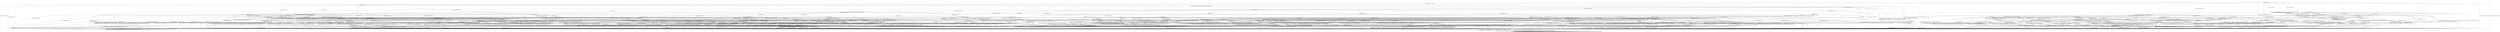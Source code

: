 digraph h16 {
s0 [label="s0"];
s1 [label="s1"];
s2 [label="s2"];
s6 [label="s6"];
s8 [label="s8"];
s17 [label="s17"];
s19 [label="s19"];
s94 [label="s94"];
s3 [label="s3"];
s4 [label="s4"];
s7 [label="s7"];
s9 [label="s9"];
s18 [label="s18"];
s20 [label="s20"];
s33 [label="s33"];
s42 [label="s42"];
s85 [label="s85"];
s86 [label="s86"];
s88 [label="s88"];
s89 [label="s89"];
s95 [label="s95"];
s96 [label="s96"];
s5 [label="s5"];
s10 [label="s10"];
s11 [label="s11"];
s24 [label="s24"];
s26 [label="s26"];
s35 [label="s35"];
s43 [label="s43"];
s45 [label="s45"];
s51 [label="s51"];
s53 [label="s53"];
s74 [label="s74"];
s87 [label="s87"];
s90 [label="s90"];
s91 [label="s91"];
s92 [label="s92"];
s97 [label="s97"];
s98 [label="s98"];
s99 [label="s99"];
s101 [label="s101"];
s102 [label="s102"];
s12 [label="s12"];
s13 [label="s13"];
s14 [label="s14"];
s21 [label="s21"];
s25 [label="s25"];
s27 [label="s27"];
s44 [label="s44"];
s47 [label="s47"];
s52 [label="s52"];
s56 [label="s56"];
s61 [label="s61"];
s63 [label="s63"];
s65 [label="s65"];
s68 [label="s68"];
s71 [label="s71"];
s93 [label="s93"];
s100 [label="s100"];
s103 [label="s103"];
s104 [label="s104"];
s15 [label="s15"];
s16 [label="s16"];
s22 [label="s22"];
s23 [label="s23"];
s28 [label="s28"];
s29 [label="s29"];
s34 [label="s34"];
s36 [label="s36"];
s37 [label="s37"];
s38 [label="s38"];
s39 [label="s39"];
s46 [label="s46"];
s48 [label="s48"];
s54 [label="s54"];
s55 [label="s55"];
s57 [label="s57"];
s64 [label="s64"];
s69 [label="s69"];
s76 [label="s76"];
s78 [label="s78"];
s105 [label="s105"];
s30 [label="s30"];
s31 [label="s31"];
s40 [label="s40"];
s41 [label="s41"];
s49 [label="s49"];
s58 [label="s58"];
s60 [label="s60"];
s62 [label="s62"];
s66 [label="s66"];
s67 [label="s67"];
s72 [label="s72"];
s73 [label="s73"];
s77 [label="s77"];
s80 [label="s80"];
s81 [label="s81"];
s82 [label="s82"];
s84 [label="s84"];
s32 [label="s32"];
s50 [label="s50"];
s59 [label="s59"];
s70 [label="s70"];
s79 [label="s79"];
s75 [label="s75"];
s83 [label="s83"];
s0 -> s1 [label="RSA_CLIENT_HELLO / HELLO_VERIFY_REQUEST"];
s0 -> s2 [label="RSA_CLIENT_KEY_EXCHANGE / TIMEOUT"];
s0 -> s8 [label="CHANGE_CIPHER_SPEC / TIMEOUT"];
s0 -> s17 [label="FINISHED / TIMEOUT"];
s0 -> s0 [label="APPLICATION / TIMEOUT"];
s0 -> s94 [label="CERTIFICATE / TIMEOUT"];
s0 -> s19 [label="EMPTY_CERTIFICATE / TIMEOUT"];
s0 -> s17 [label="CERTIFICATE_VERIFY / TIMEOUT"];
s0 -> s6 [label="Alert(WARNING,CLOSE_NOTIFY) / TIMEOUT"];
s0 -> s6 [label="Alert(FATAL,UNEXPECTED_MESSAGE) / TIMEOUT"];
s1 -> s3 [label="RSA_CLIENT_HELLO / SERVER_HELLO,CERTIFICATE,CERTIFICATE_REQUEST,SERVER_HELLO_DONE"];
s1 -> s4 [label="RSA_CLIENT_KEY_EXCHANGE / TIMEOUT"];
s1 -> s8 [label="CHANGE_CIPHER_SPEC / TIMEOUT"];
s1 -> s9 [label="FINISHED / TIMEOUT"];
s1 -> s1 [label="APPLICATION / TIMEOUT"];
s1 -> s42 [label="CERTIFICATE / TIMEOUT"];
s1 -> s20 [label="EMPTY_CERTIFICATE / TIMEOUT"];
s1 -> s9 [label="CERTIFICATE_VERIFY / TIMEOUT"];
s1 -> s6 [label="Alert(WARNING,CLOSE_NOTIFY) / Alert(WARNING,CLOSE_NOTIFY)"];
s1 -> s6 [label="Alert(FATAL,UNEXPECTED_MESSAGE) / TIMEOUT"];
s2 -> s85 [label="RSA_CLIENT_HELLO / TIMEOUT"];
s2 -> s17 [label="RSA_CLIENT_KEY_EXCHANGE / TIMEOUT"];
s2 -> s18 [label="CHANGE_CIPHER_SPEC / TIMEOUT"];
s2 -> s88 [label="FINISHED / TIMEOUT"];
s2 -> s2 [label="APPLICATION / TIMEOUT"];
s2 -> s33 [label="CERTIFICATE / TIMEOUT"];
s2 -> s33 [label="EMPTY_CERTIFICATE / TIMEOUT"];
s2 -> s95 [label="CERTIFICATE_VERIFY / TIMEOUT"];
s2 -> s6 [label="Alert(WARNING,CLOSE_NOTIFY) / TIMEOUT"];
s2 -> s6 [label="Alert(FATAL,UNEXPECTED_MESSAGE) / TIMEOUT"];
s6 -> s7 [label="RSA_CLIENT_HELLO / TIMEOUT"];
s6 -> s7 [label="RSA_CLIENT_KEY_EXCHANGE / TIMEOUT"];
s6 -> s7 [label="CHANGE_CIPHER_SPEC / TIMEOUT"];
s6 -> s7 [label="FINISHED / TIMEOUT"];
s6 -> s7 [label="APPLICATION / TIMEOUT"];
s6 -> s7 [label="CERTIFICATE / TIMEOUT"];
s6 -> s7 [label="EMPTY_CERTIFICATE / TIMEOUT"];
s6 -> s7 [label="CERTIFICATE_VERIFY / TIMEOUT"];
s6 -> s7 [label="Alert(WARNING,CLOSE_NOTIFY) / TIMEOUT"];
s6 -> s7 [label="Alert(FATAL,UNEXPECTED_MESSAGE) / TIMEOUT"];
s8 -> s8 [label="RSA_CLIENT_HELLO / TIMEOUT"];
s8 -> s8 [label="RSA_CLIENT_KEY_EXCHANGE / TIMEOUT"];
s8 -> s8 [label="CHANGE_CIPHER_SPEC / TIMEOUT"];
s8 -> s8 [label="FINISHED / TIMEOUT"];
s8 -> s8 [label="APPLICATION / TIMEOUT"];
s8 -> s8 [label="CERTIFICATE / TIMEOUT"];
s8 -> s8 [label="EMPTY_CERTIFICATE / TIMEOUT"];
s8 -> s8 [label="CERTIFICATE_VERIFY / TIMEOUT"];
s8 -> s8 [label="Alert(WARNING,CLOSE_NOTIFY) / TIMEOUT"];
s8 -> s8 [label="Alert(FATAL,UNEXPECTED_MESSAGE) / TIMEOUT"];
s17 -> s17 [label="RSA_CLIENT_HELLO / TIMEOUT"];
s17 -> s17 [label="RSA_CLIENT_KEY_EXCHANGE / TIMEOUT"];
s17 -> s8 [label="CHANGE_CIPHER_SPEC / TIMEOUT"];
s17 -> s17 [label="FINISHED / TIMEOUT"];
s17 -> s17 [label="APPLICATION / TIMEOUT"];
s17 -> s17 [label="CERTIFICATE / TIMEOUT"];
s17 -> s17 [label="EMPTY_CERTIFICATE / TIMEOUT"];
s17 -> s17 [label="CERTIFICATE_VERIFY / TIMEOUT"];
s17 -> s6 [label="Alert(WARNING,CLOSE_NOTIFY) / TIMEOUT"];
s17 -> s6 [label="Alert(FATAL,UNEXPECTED_MESSAGE) / TIMEOUT"];
s19 -> s86 [label="RSA_CLIENT_HELLO / TIMEOUT"];
s19 -> s33 [label="RSA_CLIENT_KEY_EXCHANGE / TIMEOUT"];
s19 -> s18 [label="CHANGE_CIPHER_SPEC / TIMEOUT"];
s19 -> s89 [label="FINISHED / TIMEOUT"];
s19 -> s19 [label="APPLICATION / TIMEOUT"];
s19 -> s17 [label="CERTIFICATE / TIMEOUT"];
s19 -> s17 [label="EMPTY_CERTIFICATE / TIMEOUT"];
s19 -> s96 [label="CERTIFICATE_VERIFY / TIMEOUT"];
s19 -> s6 [label="Alert(WARNING,CLOSE_NOTIFY) / TIMEOUT"];
s19 -> s6 [label="Alert(FATAL,UNEXPECTED_MESSAGE) / TIMEOUT"];
s94 -> s94 [label="RSA_CLIENT_HELLO / TIMEOUT"];
s94 -> s94 [label="RSA_CLIENT_KEY_EXCHANGE / TIMEOUT"];
s94 -> s8 [label="CHANGE_CIPHER_SPEC / TIMEOUT"];
s94 -> s94 [label="FINISHED / TIMEOUT"];
s94 -> s94 [label="APPLICATION / TIMEOUT"];
s94 -> s17 [label="CERTIFICATE / TIMEOUT"];
s94 -> s17 [label="EMPTY_CERTIFICATE / TIMEOUT"];
s94 -> s96 [label="CERTIFICATE_VERIFY / TIMEOUT"];
s94 -> s6 [label="Alert(WARNING,CLOSE_NOTIFY) / TIMEOUT"];
s94 -> s6 [label="Alert(FATAL,UNEXPECTED_MESSAGE) / TIMEOUT"];
s3 -> s6 [label="RSA_CLIENT_HELLO / Alert(FATAL,UNEXPECTED_MESSAGE)"];
s3 -> s10 [label="RSA_CLIENT_KEY_EXCHANGE / TIMEOUT"];
s3 -> s8 [label="CHANGE_CIPHER_SPEC / TIMEOUT"];
s3 -> s9 [label="FINISHED / TIMEOUT"];
s3 -> s3 [label="APPLICATION / TIMEOUT"];
s3 -> s42 [label="CERTIFICATE / TIMEOUT"];
s3 -> s11 [label="EMPTY_CERTIFICATE / TIMEOUT"];
s3 -> s9 [label="CERTIFICATE_VERIFY / TIMEOUT"];
s3 -> s6 [label="Alert(WARNING,CLOSE_NOTIFY) / Alert(WARNING,CLOSE_NOTIFY)"];
s3 -> s6 [label="Alert(FATAL,UNEXPECTED_MESSAGE) / TIMEOUT"];
s4 -> s51 [label="RSA_CLIENT_HELLO / TIMEOUT"];
s4 -> s9 [label="RSA_CLIENT_KEY_EXCHANGE / TIMEOUT"];
s4 -> s5 [label="CHANGE_CIPHER_SPEC / TIMEOUT"];
s4 -> s26 [label="FINISHED / TIMEOUT"];
s4 -> s4 [label="APPLICATION / TIMEOUT"];
s4 -> s24 [label="CERTIFICATE / TIMEOUT"];
s4 -> s24 [label="EMPTY_CERTIFICATE / TIMEOUT"];
s4 -> s43 [label="CERTIFICATE_VERIFY / TIMEOUT"];
s4 -> s6 [label="Alert(WARNING,CLOSE_NOTIFY) / Alert(WARNING,CLOSE_NOTIFY)"];
s4 -> s6 [label="Alert(FATAL,UNEXPECTED_MESSAGE) / TIMEOUT"];
s7 -> s7 [label="RSA_CLIENT_HELLO / SOCKET_CLOSED"];
s7 -> s7 [label="RSA_CLIENT_KEY_EXCHANGE / SOCKET_CLOSED"];
s7 -> s7 [label="CHANGE_CIPHER_SPEC / SOCKET_CLOSED"];
s7 -> s7 [label="FINISHED / SOCKET_CLOSED"];
s7 -> s7 [label="APPLICATION / SOCKET_CLOSED"];
s7 -> s7 [label="CERTIFICATE / SOCKET_CLOSED"];
s7 -> s7 [label="EMPTY_CERTIFICATE / SOCKET_CLOSED"];
s7 -> s7 [label="CERTIFICATE_VERIFY / SOCKET_CLOSED"];
s7 -> s7 [label="Alert(WARNING,CLOSE_NOTIFY) / SOCKET_CLOSED"];
s7 -> s7 [label="Alert(FATAL,UNEXPECTED_MESSAGE) / SOCKET_CLOSED"];
s9 -> s9 [label="RSA_CLIENT_HELLO / TIMEOUT"];
s9 -> s9 [label="RSA_CLIENT_KEY_EXCHANGE / TIMEOUT"];
s9 -> s8 [label="CHANGE_CIPHER_SPEC / TIMEOUT"];
s9 -> s9 [label="FINISHED / TIMEOUT"];
s9 -> s9 [label="APPLICATION / TIMEOUT"];
s9 -> s9 [label="CERTIFICATE / TIMEOUT"];
s9 -> s9 [label="EMPTY_CERTIFICATE / TIMEOUT"];
s9 -> s9 [label="CERTIFICATE_VERIFY / TIMEOUT"];
s9 -> s6 [label="Alert(WARNING,CLOSE_NOTIFY) / Alert(WARNING,CLOSE_NOTIFY)"];
s9 -> s6 [label="Alert(FATAL,UNEXPECTED_MESSAGE) / TIMEOUT"];
s18 -> s6 [label="RSA_CLIENT_HELLO / TIMEOUT"];
s18 -> s6 [label="RSA_CLIENT_KEY_EXCHANGE / TIMEOUT"];
s18 -> s8 [label="CHANGE_CIPHER_SPEC / TIMEOUT"];
s18 -> s6 [label="FINISHED / TIMEOUT"];
s18 -> s18 [label="APPLICATION / TIMEOUT"];
s18 -> s6 [label="CERTIFICATE / TIMEOUT"];
s18 -> s6 [label="EMPTY_CERTIFICATE / TIMEOUT"];
s18 -> s6 [label="CERTIFICATE_VERIFY / TIMEOUT"];
s18 -> s18 [label="Alert(WARNING,CLOSE_NOTIFY) / TIMEOUT"];
s18 -> s18 [label="Alert(FATAL,UNEXPECTED_MESSAGE) / TIMEOUT"];
s20 -> s53 [label="RSA_CLIENT_HELLO / TIMEOUT"];
s20 -> s24 [label="RSA_CLIENT_KEY_EXCHANGE / TIMEOUT"];
s20 -> s5 [label="CHANGE_CIPHER_SPEC / TIMEOUT"];
s20 -> s35 [label="FINISHED / TIMEOUT"];
s20 -> s20 [label="APPLICATION / TIMEOUT"];
s20 -> s9 [label="CERTIFICATE / TIMEOUT"];
s20 -> s9 [label="EMPTY_CERTIFICATE / TIMEOUT"];
s20 -> s45 [label="CERTIFICATE_VERIFY / TIMEOUT"];
s20 -> s6 [label="Alert(WARNING,CLOSE_NOTIFY) / Alert(WARNING,CLOSE_NOTIFY)"];
s20 -> s6 [label="Alert(FATAL,UNEXPECTED_MESSAGE) / TIMEOUT"];
s33 -> s87 [label="RSA_CLIENT_HELLO / TIMEOUT"];
s33 -> s17 [label="RSA_CLIENT_KEY_EXCHANGE / TIMEOUT"];
s33 -> s18 [label="CHANGE_CIPHER_SPEC / TIMEOUT"];
s33 -> s90 [label="FINISHED / TIMEOUT"];
s33 -> s33 [label="APPLICATION / TIMEOUT"];
s33 -> s17 [label="CERTIFICATE / TIMEOUT"];
s33 -> s17 [label="EMPTY_CERTIFICATE / TIMEOUT"];
s33 -> s97 [label="CERTIFICATE_VERIFY / TIMEOUT"];
s33 -> s6 [label="Alert(WARNING,CLOSE_NOTIFY) / TIMEOUT"];
s33 -> s6 [label="Alert(FATAL,UNEXPECTED_MESSAGE) / TIMEOUT"];
s42 -> s42 [label="RSA_CLIENT_HELLO / TIMEOUT"];
s42 -> s42 [label="RSA_CLIENT_KEY_EXCHANGE / TIMEOUT"];
s42 -> s8 [label="CHANGE_CIPHER_SPEC / TIMEOUT"];
s42 -> s74 [label="FINISHED / TIMEOUT"];
s42 -> s42 [label="APPLICATION / TIMEOUT"];
s42 -> s9 [label="CERTIFICATE / TIMEOUT"];
s42 -> s9 [label="EMPTY_CERTIFICATE / TIMEOUT"];
s42 -> s45 [label="CERTIFICATE_VERIFY / TIMEOUT"];
s42 -> s6 [label="Alert(WARNING,CLOSE_NOTIFY) / Alert(WARNING,CLOSE_NOTIFY)"];
s42 -> s6 [label="Alert(FATAL,UNEXPECTED_MESSAGE) / TIMEOUT"];
s85 -> s17 [label="RSA_CLIENT_HELLO / TIMEOUT"];
s85 -> s17 [label="RSA_CLIENT_KEY_EXCHANGE / TIMEOUT"];
s85 -> s18 [label="CHANGE_CIPHER_SPEC / TIMEOUT"];
s85 -> s91 [label="FINISHED / TIMEOUT"];
s85 -> s85 [label="APPLICATION / TIMEOUT"];
s85 -> s87 [label="CERTIFICATE / TIMEOUT"];
s85 -> s87 [label="EMPTY_CERTIFICATE / TIMEOUT"];
s85 -> s98 [label="CERTIFICATE_VERIFY / TIMEOUT"];
s85 -> s6 [label="Alert(WARNING,CLOSE_NOTIFY) / TIMEOUT"];
s85 -> s6 [label="Alert(FATAL,UNEXPECTED_MESSAGE) / TIMEOUT"];
s86 -> s17 [label="RSA_CLIENT_HELLO / TIMEOUT"];
s86 -> s87 [label="RSA_CLIENT_KEY_EXCHANGE / TIMEOUT"];
s86 -> s18 [label="CHANGE_CIPHER_SPEC / TIMEOUT"];
s86 -> s92 [label="FINISHED / TIMEOUT"];
s86 -> s86 [label="APPLICATION / TIMEOUT"];
s86 -> s17 [label="CERTIFICATE / TIMEOUT"];
s86 -> s17 [label="EMPTY_CERTIFICATE / TIMEOUT"];
s86 -> s99 [label="CERTIFICATE_VERIFY / TIMEOUT"];
s86 -> s6 [label="Alert(WARNING,CLOSE_NOTIFY) / TIMEOUT"];
s86 -> s6 [label="Alert(FATAL,UNEXPECTED_MESSAGE) / TIMEOUT"];
s88 -> s91 [label="RSA_CLIENT_HELLO / TIMEOUT"];
s88 -> s17 [label="RSA_CLIENT_KEY_EXCHANGE / TIMEOUT"];
s88 -> s18 [label="CHANGE_CIPHER_SPEC / TIMEOUT"];
s88 -> s17 [label="FINISHED / TIMEOUT"];
s88 -> s88 [label="APPLICATION / TIMEOUT"];
s88 -> s90 [label="CERTIFICATE / TIMEOUT"];
s88 -> s90 [label="EMPTY_CERTIFICATE / TIMEOUT"];
s88 -> s101 [label="CERTIFICATE_VERIFY / TIMEOUT"];
s88 -> s6 [label="Alert(WARNING,CLOSE_NOTIFY) / TIMEOUT"];
s88 -> s6 [label="Alert(FATAL,UNEXPECTED_MESSAGE) / TIMEOUT"];
s89 -> s92 [label="RSA_CLIENT_HELLO / TIMEOUT"];
s89 -> s90 [label="RSA_CLIENT_KEY_EXCHANGE / TIMEOUT"];
s89 -> s18 [label="CHANGE_CIPHER_SPEC / TIMEOUT"];
s89 -> s17 [label="FINISHED / TIMEOUT"];
s89 -> s89 [label="APPLICATION / TIMEOUT"];
s89 -> s17 [label="CERTIFICATE / TIMEOUT"];
s89 -> s17 [label="EMPTY_CERTIFICATE / TIMEOUT"];
s89 -> s102 [label="CERTIFICATE_VERIFY / TIMEOUT"];
s89 -> s6 [label="Alert(WARNING,CLOSE_NOTIFY) / TIMEOUT"];
s89 -> s6 [label="Alert(FATAL,UNEXPECTED_MESSAGE) / TIMEOUT"];
s95 -> s98 [label="RSA_CLIENT_HELLO / TIMEOUT"];
s95 -> s17 [label="RSA_CLIENT_KEY_EXCHANGE / TIMEOUT"];
s95 -> s18 [label="CHANGE_CIPHER_SPEC / TIMEOUT"];
s95 -> s101 [label="FINISHED / TIMEOUT"];
s95 -> s95 [label="APPLICATION / TIMEOUT"];
s95 -> s97 [label="CERTIFICATE / TIMEOUT"];
s95 -> s97 [label="EMPTY_CERTIFICATE / TIMEOUT"];
s95 -> s17 [label="CERTIFICATE_VERIFY / TIMEOUT"];
s95 -> s6 [label="Alert(WARNING,CLOSE_NOTIFY) / TIMEOUT"];
s95 -> s6 [label="Alert(FATAL,UNEXPECTED_MESSAGE) / TIMEOUT"];
s96 -> s99 [label="RSA_CLIENT_HELLO / TIMEOUT"];
s96 -> s97 [label="RSA_CLIENT_KEY_EXCHANGE / TIMEOUT"];
s96 -> s18 [label="CHANGE_CIPHER_SPEC / TIMEOUT"];
s96 -> s102 [label="FINISHED / TIMEOUT"];
s96 -> s96 [label="APPLICATION / TIMEOUT"];
s96 -> s17 [label="CERTIFICATE / TIMEOUT"];
s96 -> s17 [label="EMPTY_CERTIFICATE / TIMEOUT"];
s96 -> s17 [label="CERTIFICATE_VERIFY / TIMEOUT"];
s96 -> s6 [label="Alert(WARNING,CLOSE_NOTIFY) / TIMEOUT"];
s96 -> s6 [label="Alert(FATAL,UNEXPECTED_MESSAGE) / TIMEOUT"];
s5 -> s6 [label="RSA_CLIENT_HELLO / Alert(FATAL,UNEXPECTED_MESSAGE)"];
s5 -> s6 [label="RSA_CLIENT_KEY_EXCHANGE / Alert(FATAL,UNEXPECTED_MESSAGE)"];
s5 -> s8 [label="CHANGE_CIPHER_SPEC / TIMEOUT"];
s5 -> s6 [label="FINISHED / Alert(FATAL,UNEXPECTED_MESSAGE)"];
s5 -> s5 [label="APPLICATION / TIMEOUT"];
s5 -> s6 [label="CERTIFICATE / Alert(FATAL,UNEXPECTED_MESSAGE)"];
s5 -> s6 [label="EMPTY_CERTIFICATE / Alert(FATAL,UNEXPECTED_MESSAGE)"];
s5 -> s6 [label="CERTIFICATE_VERIFY / Alert(FATAL,UNEXPECTED_MESSAGE)"];
s5 -> s5 [label="Alert(WARNING,CLOSE_NOTIFY) / TIMEOUT"];
s5 -> s5 [label="Alert(FATAL,UNEXPECTED_MESSAGE) / TIMEOUT"];
s10 -> s51 [label="RSA_CLIENT_HELLO / TIMEOUT"];
s10 -> s9 [label="RSA_CLIENT_KEY_EXCHANGE / TIMEOUT"];
s10 -> s12 [label="CHANGE_CIPHER_SPEC / TIMEOUT"];
s10 -> s26 [label="FINISHED / TIMEOUT"];
s10 -> s10 [label="APPLICATION / TIMEOUT"];
s10 -> s21 [label="CERTIFICATE / TIMEOUT"];
s10 -> s25 [label="EMPTY_CERTIFICATE / TIMEOUT"];
s10 -> s13 [label="CERTIFICATE_VERIFY / TIMEOUT"];
s10 -> s6 [label="Alert(WARNING,CLOSE_NOTIFY) / Alert(WARNING,CLOSE_NOTIFY)"];
s10 -> s6 [label="Alert(FATAL,UNEXPECTED_MESSAGE) / TIMEOUT"];
s11 -> s52 [label="RSA_CLIENT_HELLO / TIMEOUT"];
s11 -> s25 [label="RSA_CLIENT_KEY_EXCHANGE / TIMEOUT"];
s11 -> s14 [label="CHANGE_CIPHER_SPEC / TIMEOUT"];
s11 -> s27 [label="FINISHED / TIMEOUT"];
s11 -> s11 [label="APPLICATION / TIMEOUT"];
s11 -> s9 [label="CERTIFICATE / TIMEOUT"];
s11 -> s9 [label="EMPTY_CERTIFICATE / TIMEOUT"];
s11 -> s44 [label="CERTIFICATE_VERIFY / TIMEOUT"];
s11 -> s6 [label="Alert(WARNING,CLOSE_NOTIFY) / Alert(WARNING,CLOSE_NOTIFY)"];
s11 -> s6 [label="Alert(FATAL,UNEXPECTED_MESSAGE) / TIMEOUT"];
s24 -> s54 [label="RSA_CLIENT_HELLO / TIMEOUT"];
s24 -> s9 [label="RSA_CLIENT_KEY_EXCHANGE / TIMEOUT"];
s24 -> s5 [label="CHANGE_CIPHER_SPEC / TIMEOUT"];
s24 -> s38 [label="FINISHED / TIMEOUT"];
s24 -> s24 [label="APPLICATION / TIMEOUT"];
s24 -> s9 [label="CERTIFICATE / TIMEOUT"];
s24 -> s9 [label="EMPTY_CERTIFICATE / TIMEOUT"];
s24 -> s47 [label="CERTIFICATE_VERIFY / TIMEOUT"];
s24 -> s6 [label="Alert(WARNING,CLOSE_NOTIFY) / Alert(WARNING,CLOSE_NOTIFY)"];
s24 -> s6 [label="Alert(FATAL,UNEXPECTED_MESSAGE) / TIMEOUT"];
s26 -> s56 [label="RSA_CLIENT_HELLO / TIMEOUT"];
s26 -> s9 [label="RSA_CLIENT_KEY_EXCHANGE / TIMEOUT"];
s26 -> s5 [label="CHANGE_CIPHER_SPEC / TIMEOUT"];
s26 -> s9 [label="FINISHED / TIMEOUT"];
s26 -> s26 [label="APPLICATION / TIMEOUT"];
s26 -> s38 [label="CERTIFICATE / TIMEOUT"];
s26 -> s38 [label="EMPTY_CERTIFICATE / TIMEOUT"];
s26 -> s68 [label="CERTIFICATE_VERIFY / TIMEOUT"];
s26 -> s6 [label="Alert(WARNING,CLOSE_NOTIFY) / Alert(WARNING,CLOSE_NOTIFY)"];
s26 -> s6 [label="Alert(FATAL,UNEXPECTED_MESSAGE) / TIMEOUT"];
s35 -> s61 [label="RSA_CLIENT_HELLO / TIMEOUT"];
s35 -> s38 [label="RSA_CLIENT_KEY_EXCHANGE / TIMEOUT"];
s35 -> s5 [label="CHANGE_CIPHER_SPEC / TIMEOUT"];
s35 -> s9 [label="FINISHED / TIMEOUT"];
s35 -> s35 [label="APPLICATION / TIMEOUT"];
s35 -> s9 [label="CERTIFICATE / TIMEOUT"];
s35 -> s9 [label="EMPTY_CERTIFICATE / TIMEOUT"];
s35 -> s71 [label="CERTIFICATE_VERIFY / TIMEOUT"];
s35 -> s6 [label="Alert(WARNING,CLOSE_NOTIFY) / Alert(WARNING,CLOSE_NOTIFY)"];
s35 -> s6 [label="Alert(FATAL,UNEXPECTED_MESSAGE) / TIMEOUT"];
s43 -> s63 [label="RSA_CLIENT_HELLO / TIMEOUT"];
s43 -> s9 [label="RSA_CLIENT_KEY_EXCHANGE / TIMEOUT"];
s43 -> s5 [label="CHANGE_CIPHER_SPEC / TIMEOUT"];
s43 -> s68 [label="FINISHED / TIMEOUT"];
s43 -> s43 [label="APPLICATION / TIMEOUT"];
s43 -> s47 [label="CERTIFICATE / TIMEOUT"];
s43 -> s47 [label="EMPTY_CERTIFICATE / TIMEOUT"];
s43 -> s9 [label="CERTIFICATE_VERIFY / TIMEOUT"];
s43 -> s6 [label="Alert(WARNING,CLOSE_NOTIFY) / Alert(WARNING,CLOSE_NOTIFY)"];
s43 -> s6 [label="Alert(FATAL,UNEXPECTED_MESSAGE) / TIMEOUT"];
s45 -> s65 [label="RSA_CLIENT_HELLO / TIMEOUT"];
s45 -> s47 [label="RSA_CLIENT_KEY_EXCHANGE / TIMEOUT"];
s45 -> s5 [label="CHANGE_CIPHER_SPEC / TIMEOUT"];
s45 -> s71 [label="FINISHED / TIMEOUT"];
s45 -> s45 [label="APPLICATION / TIMEOUT"];
s45 -> s9 [label="CERTIFICATE / TIMEOUT"];
s45 -> s9 [label="EMPTY_CERTIFICATE / TIMEOUT"];
s45 -> s9 [label="CERTIFICATE_VERIFY / TIMEOUT"];
s45 -> s6 [label="Alert(WARNING,CLOSE_NOTIFY) / Alert(WARNING,CLOSE_NOTIFY)"];
s45 -> s6 [label="Alert(FATAL,UNEXPECTED_MESSAGE) / TIMEOUT"];
s51 -> s9 [label="RSA_CLIENT_HELLO / TIMEOUT"];
s51 -> s9 [label="RSA_CLIENT_KEY_EXCHANGE / TIMEOUT"];
s51 -> s5 [label="CHANGE_CIPHER_SPEC / TIMEOUT"];
s51 -> s56 [label="FINISHED / TIMEOUT"];
s51 -> s51 [label="APPLICATION / TIMEOUT"];
s51 -> s54 [label="CERTIFICATE / TIMEOUT"];
s51 -> s54 [label="EMPTY_CERTIFICATE / TIMEOUT"];
s51 -> s63 [label="CERTIFICATE_VERIFY / TIMEOUT"];
s51 -> s6 [label="Alert(WARNING,CLOSE_NOTIFY) / Alert(WARNING,CLOSE_NOTIFY)"];
s51 -> s6 [label="Alert(FATAL,UNEXPECTED_MESSAGE) / TIMEOUT"];
s53 -> s9 [label="RSA_CLIENT_HELLO / TIMEOUT"];
s53 -> s54 [label="RSA_CLIENT_KEY_EXCHANGE / TIMEOUT"];
s53 -> s5 [label="CHANGE_CIPHER_SPEC / TIMEOUT"];
s53 -> s61 [label="FINISHED / TIMEOUT"];
s53 -> s53 [label="APPLICATION / TIMEOUT"];
s53 -> s9 [label="CERTIFICATE / TIMEOUT"];
s53 -> s9 [label="EMPTY_CERTIFICATE / TIMEOUT"];
s53 -> s65 [label="CERTIFICATE_VERIFY / TIMEOUT"];
s53 -> s6 [label="Alert(WARNING,CLOSE_NOTIFY) / Alert(WARNING,CLOSE_NOTIFY)"];
s53 -> s6 [label="Alert(FATAL,UNEXPECTED_MESSAGE) / TIMEOUT"];
s74 -> s74 [label="RSA_CLIENT_HELLO / TIMEOUT"];
s74 -> s74 [label="RSA_CLIENT_KEY_EXCHANGE / TIMEOUT"];
s74 -> s8 [label="CHANGE_CIPHER_SPEC / TIMEOUT"];
s74 -> s9 [label="FINISHED / TIMEOUT"];
s74 -> s74 [label="APPLICATION / TIMEOUT"];
s74 -> s9 [label="CERTIFICATE / TIMEOUT"];
s74 -> s9 [label="EMPTY_CERTIFICATE / TIMEOUT"];
s74 -> s71 [label="CERTIFICATE_VERIFY / TIMEOUT"];
s74 -> s6 [label="Alert(WARNING,CLOSE_NOTIFY) / Alert(WARNING,CLOSE_NOTIFY)"];
s74 -> s6 [label="Alert(FATAL,UNEXPECTED_MESSAGE) / TIMEOUT"];
s87 -> s17 [label="RSA_CLIENT_HELLO / TIMEOUT"];
s87 -> s17 [label="RSA_CLIENT_KEY_EXCHANGE / TIMEOUT"];
s87 -> s18 [label="CHANGE_CIPHER_SPEC / TIMEOUT"];
s87 -> s93 [label="FINISHED / TIMEOUT"];
s87 -> s87 [label="APPLICATION / TIMEOUT"];
s87 -> s17 [label="CERTIFICATE / TIMEOUT"];
s87 -> s17 [label="EMPTY_CERTIFICATE / TIMEOUT"];
s87 -> s100 [label="CERTIFICATE_VERIFY / TIMEOUT"];
s87 -> s6 [label="Alert(WARNING,CLOSE_NOTIFY) / TIMEOUT"];
s87 -> s6 [label="Alert(FATAL,UNEXPECTED_MESSAGE) / TIMEOUT"];
s90 -> s93 [label="RSA_CLIENT_HELLO / TIMEOUT"];
s90 -> s17 [label="RSA_CLIENT_KEY_EXCHANGE / TIMEOUT"];
s90 -> s18 [label="CHANGE_CIPHER_SPEC / TIMEOUT"];
s90 -> s17 [label="FINISHED / TIMEOUT"];
s90 -> s90 [label="APPLICATION / TIMEOUT"];
s90 -> s17 [label="CERTIFICATE / TIMEOUT"];
s90 -> s17 [label="EMPTY_CERTIFICATE / TIMEOUT"];
s90 -> s103 [label="CERTIFICATE_VERIFY / TIMEOUT"];
s90 -> s6 [label="Alert(WARNING,CLOSE_NOTIFY) / TIMEOUT"];
s90 -> s6 [label="Alert(FATAL,UNEXPECTED_MESSAGE) / TIMEOUT"];
s91 -> s17 [label="RSA_CLIENT_HELLO / TIMEOUT"];
s91 -> s17 [label="RSA_CLIENT_KEY_EXCHANGE / TIMEOUT"];
s91 -> s18 [label="CHANGE_CIPHER_SPEC / TIMEOUT"];
s91 -> s17 [label="FINISHED / TIMEOUT"];
s91 -> s91 [label="APPLICATION / TIMEOUT"];
s91 -> s93 [label="CERTIFICATE / TIMEOUT"];
s91 -> s93 [label="EMPTY_CERTIFICATE / TIMEOUT"];
s91 -> s104 [label="CERTIFICATE_VERIFY / TIMEOUT"];
s91 -> s6 [label="Alert(WARNING,CLOSE_NOTIFY) / TIMEOUT"];
s91 -> s6 [label="Alert(FATAL,UNEXPECTED_MESSAGE) / TIMEOUT"];
s92 -> s17 [label="RSA_CLIENT_HELLO / TIMEOUT"];
s92 -> s93 [label="RSA_CLIENT_KEY_EXCHANGE / TIMEOUT"];
s92 -> s18 [label="CHANGE_CIPHER_SPEC / TIMEOUT"];
s92 -> s17 [label="FINISHED / TIMEOUT"];
s92 -> s92 [label="APPLICATION / TIMEOUT"];
s92 -> s17 [label="CERTIFICATE / TIMEOUT"];
s92 -> s17 [label="EMPTY_CERTIFICATE / TIMEOUT"];
s92 -> s92 [label="CERTIFICATE_VERIFY / TIMEOUT"];
s92 -> s6 [label="Alert(WARNING,CLOSE_NOTIFY) / TIMEOUT"];
s92 -> s6 [label="Alert(FATAL,UNEXPECTED_MESSAGE) / TIMEOUT"];
s97 -> s100 [label="RSA_CLIENT_HELLO / TIMEOUT"];
s97 -> s17 [label="RSA_CLIENT_KEY_EXCHANGE / TIMEOUT"];
s97 -> s18 [label="CHANGE_CIPHER_SPEC / TIMEOUT"];
s97 -> s103 [label="FINISHED / TIMEOUT"];
s97 -> s97 [label="APPLICATION / TIMEOUT"];
s97 -> s17 [label="CERTIFICATE / TIMEOUT"];
s97 -> s17 [label="EMPTY_CERTIFICATE / TIMEOUT"];
s97 -> s17 [label="CERTIFICATE_VERIFY / TIMEOUT"];
s97 -> s6 [label="Alert(WARNING,CLOSE_NOTIFY) / TIMEOUT"];
s97 -> s6 [label="Alert(FATAL,UNEXPECTED_MESSAGE) / TIMEOUT"];
s98 -> s17 [label="RSA_CLIENT_HELLO / TIMEOUT"];
s98 -> s17 [label="RSA_CLIENT_KEY_EXCHANGE / TIMEOUT"];
s98 -> s18 [label="CHANGE_CIPHER_SPEC / TIMEOUT"];
s98 -> s104 [label="FINISHED / TIMEOUT"];
s98 -> s98 [label="APPLICATION / TIMEOUT"];
s98 -> s100 [label="CERTIFICATE / TIMEOUT"];
s98 -> s100 [label="EMPTY_CERTIFICATE / TIMEOUT"];
s98 -> s17 [label="CERTIFICATE_VERIFY / TIMEOUT"];
s98 -> s6 [label="Alert(WARNING,CLOSE_NOTIFY) / TIMEOUT"];
s98 -> s6 [label="Alert(FATAL,UNEXPECTED_MESSAGE) / TIMEOUT"];
s99 -> s17 [label="RSA_CLIENT_HELLO / TIMEOUT"];
s99 -> s100 [label="RSA_CLIENT_KEY_EXCHANGE / TIMEOUT"];
s99 -> s18 [label="CHANGE_CIPHER_SPEC / TIMEOUT"];
s99 -> s92 [label="FINISHED / TIMEOUT"];
s99 -> s99 [label="APPLICATION / TIMEOUT"];
s99 -> s17 [label="CERTIFICATE / TIMEOUT"];
s99 -> s17 [label="EMPTY_CERTIFICATE / TIMEOUT"];
s99 -> s17 [label="CERTIFICATE_VERIFY / TIMEOUT"];
s99 -> s6 [label="Alert(WARNING,CLOSE_NOTIFY) / TIMEOUT"];
s99 -> s6 [label="Alert(FATAL,UNEXPECTED_MESSAGE) / TIMEOUT"];
s101 -> s104 [label="RSA_CLIENT_HELLO / TIMEOUT"];
s101 -> s17 [label="RSA_CLIENT_KEY_EXCHANGE / TIMEOUT"];
s101 -> s18 [label="CHANGE_CIPHER_SPEC / TIMEOUT"];
s101 -> s17 [label="FINISHED / TIMEOUT"];
s101 -> s101 [label="APPLICATION / TIMEOUT"];
s101 -> s103 [label="CERTIFICATE / TIMEOUT"];
s101 -> s103 [label="EMPTY_CERTIFICATE / TIMEOUT"];
s101 -> s17 [label="CERTIFICATE_VERIFY / TIMEOUT"];
s101 -> s6 [label="Alert(WARNING,CLOSE_NOTIFY) / TIMEOUT"];
s101 -> s6 [label="Alert(FATAL,UNEXPECTED_MESSAGE) / TIMEOUT"];
s102 -> s92 [label="RSA_CLIENT_HELLO / TIMEOUT"];
s102 -> s103 [label="RSA_CLIENT_KEY_EXCHANGE / TIMEOUT"];
s102 -> s18 [label="CHANGE_CIPHER_SPEC / TIMEOUT"];
s102 -> s17 [label="FINISHED / TIMEOUT"];
s102 -> s102 [label="APPLICATION / TIMEOUT"];
s102 -> s17 [label="CERTIFICATE / TIMEOUT"];
s102 -> s17 [label="EMPTY_CERTIFICATE / TIMEOUT"];
s102 -> s17 [label="CERTIFICATE_VERIFY / TIMEOUT"];
s102 -> s6 [label="Alert(WARNING,CLOSE_NOTIFY) / TIMEOUT"];
s102 -> s6 [label="Alert(FATAL,UNEXPECTED_MESSAGE) / TIMEOUT"];
s12 -> s36 [label="RSA_CLIENT_HELLO / TIMEOUT"];
s12 -> s9 [label="RSA_CLIENT_KEY_EXCHANGE / TIMEOUT"];
s12 -> s8 [label="CHANGE_CIPHER_SPEC / TIMEOUT"];
s12 -> s15 [label="FINISHED / CHANGE_CIPHER_SPEC,FINISHED,CHANGE_CIPHER_SPEC,FINISHED"];
s12 -> s12 [label="APPLICATION / TIMEOUT"];
s12 -> s28 [label="CERTIFICATE / TIMEOUT"];
s12 -> s34 [label="EMPTY_CERTIFICATE / TIMEOUT"];
s12 -> s29 [label="CERTIFICATE_VERIFY / TIMEOUT"];
s12 -> s12 [label="Alert(WARNING,CLOSE_NOTIFY) / TIMEOUT"];
s12 -> s12 [label="Alert(FATAL,UNEXPECTED_MESSAGE) / TIMEOUT"];
s13 -> s13 [label="RSA_CLIENT_HELLO / TIMEOUT"];
s13 -> s9 [label="RSA_CLIENT_KEY_EXCHANGE / TIMEOUT"];
s13 -> s16 [label="CHANGE_CIPHER_SPEC / TIMEOUT"];
s13 -> s37 [label="FINISHED / TIMEOUT"];
s13 -> s13 [label="APPLICATION / TIMEOUT"];
s13 -> s22 [label="CERTIFICATE / TIMEOUT"];
s13 -> s22 [label="EMPTY_CERTIFICATE / TIMEOUT"];
s13 -> s9 [label="CERTIFICATE_VERIFY / TIMEOUT"];
s13 -> s6 [label="Alert(WARNING,CLOSE_NOTIFY) / Alert(WARNING,CLOSE_NOTIFY)"];
s13 -> s6 [label="Alert(FATAL,UNEXPECTED_MESSAGE) / TIMEOUT"];
s14 -> s6 [label="RSA_CLIENT_HELLO / Alert(FATAL,BAD_CERTIFICATE)"];
s14 -> s6 [label="RSA_CLIENT_KEY_EXCHANGE / Alert(FATAL,BAD_CERTIFICATE)"];
s14 -> s8 [label="CHANGE_CIPHER_SPEC / TIMEOUT"];
s14 -> s6 [label="FINISHED / Alert(FATAL,BAD_CERTIFICATE)"];
s14 -> s14 [label="APPLICATION / TIMEOUT"];
s14 -> s6 [label="CERTIFICATE / Alert(FATAL,BAD_CERTIFICATE)"];
s14 -> s6 [label="EMPTY_CERTIFICATE / Alert(FATAL,BAD_CERTIFICATE)"];
s14 -> s6 [label="CERTIFICATE_VERIFY / Alert(FATAL,BAD_CERTIFICATE)"];
s14 -> s14 [label="Alert(WARNING,CLOSE_NOTIFY) / TIMEOUT"];
s14 -> s14 [label="Alert(FATAL,UNEXPECTED_MESSAGE) / TIMEOUT"];
s21 -> s54 [label="RSA_CLIENT_HELLO / TIMEOUT"];
s21 -> s9 [label="RSA_CLIENT_KEY_EXCHANGE / TIMEOUT"];
s21 -> s23 [label="CHANGE_CIPHER_SPEC / TIMEOUT"];
s21 -> s38 [label="FINISHED / TIMEOUT"];
s21 -> s21 [label="APPLICATION / TIMEOUT"];
s21 -> s9 [label="CERTIFICATE / TIMEOUT"];
s21 -> s9 [label="EMPTY_CERTIFICATE / TIMEOUT"];
s21 -> s46 [label="CERTIFICATE_VERIFY / TIMEOUT"];
s21 -> s6 [label="Alert(WARNING,CLOSE_NOTIFY) / Alert(WARNING,CLOSE_NOTIFY)"];
s21 -> s6 [label="Alert(FATAL,UNEXPECTED_MESSAGE) / TIMEOUT"];
s25 -> s55 [label="RSA_CLIENT_HELLO / TIMEOUT"];
s25 -> s9 [label="RSA_CLIENT_KEY_EXCHANGE / TIMEOUT"];
s25 -> s14 [label="CHANGE_CIPHER_SPEC / TIMEOUT"];
s25 -> s39 [label="FINISHED / TIMEOUT"];
s25 -> s25 [label="APPLICATION / TIMEOUT"];
s25 -> s9 [label="CERTIFICATE / TIMEOUT"];
s25 -> s9 [label="EMPTY_CERTIFICATE / TIMEOUT"];
s25 -> s48 [label="CERTIFICATE_VERIFY / TIMEOUT"];
s25 -> s6 [label="Alert(WARNING,CLOSE_NOTIFY) / Alert(WARNING,CLOSE_NOTIFY)"];
s25 -> s6 [label="Alert(FATAL,UNEXPECTED_MESSAGE) / TIMEOUT"];
s27 -> s57 [label="RSA_CLIENT_HELLO / TIMEOUT"];
s27 -> s39 [label="RSA_CLIENT_KEY_EXCHANGE / TIMEOUT"];
s27 -> s14 [label="CHANGE_CIPHER_SPEC / TIMEOUT"];
s27 -> s9 [label="FINISHED / TIMEOUT"];
s27 -> s27 [label="APPLICATION / TIMEOUT"];
s27 -> s9 [label="CERTIFICATE / TIMEOUT"];
s27 -> s9 [label="EMPTY_CERTIFICATE / TIMEOUT"];
s27 -> s69 [label="CERTIFICATE_VERIFY / TIMEOUT"];
s27 -> s6 [label="Alert(WARNING,CLOSE_NOTIFY) / Alert(WARNING,CLOSE_NOTIFY)"];
s27 -> s6 [label="Alert(FATAL,UNEXPECTED_MESSAGE) / TIMEOUT"];
s44 -> s64 [label="RSA_CLIENT_HELLO / TIMEOUT"];
s44 -> s48 [label="RSA_CLIENT_KEY_EXCHANGE / TIMEOUT"];
s44 -> s14 [label="CHANGE_CIPHER_SPEC / TIMEOUT"];
s44 -> s69 [label="FINISHED / TIMEOUT"];
s44 -> s44 [label="APPLICATION / TIMEOUT"];
s44 -> s9 [label="CERTIFICATE / TIMEOUT"];
s44 -> s9 [label="EMPTY_CERTIFICATE / TIMEOUT"];
s44 -> s9 [label="CERTIFICATE_VERIFY / TIMEOUT"];
s44 -> s6 [label="Alert(WARNING,CLOSE_NOTIFY) / Alert(WARNING,CLOSE_NOTIFY)"];
s44 -> s6 [label="Alert(FATAL,UNEXPECTED_MESSAGE) / TIMEOUT"];
s47 -> s66 [label="RSA_CLIENT_HELLO / TIMEOUT"];
s47 -> s9 [label="RSA_CLIENT_KEY_EXCHANGE / TIMEOUT"];
s47 -> s5 [label="CHANGE_CIPHER_SPEC / TIMEOUT"];
s47 -> s72 [label="FINISHED / TIMEOUT"];
s47 -> s47 [label="APPLICATION / TIMEOUT"];
s47 -> s9 [label="CERTIFICATE / TIMEOUT"];
s47 -> s9 [label="EMPTY_CERTIFICATE / TIMEOUT"];
s47 -> s9 [label="CERTIFICATE_VERIFY / TIMEOUT"];
s47 -> s6 [label="Alert(WARNING,CLOSE_NOTIFY) / Alert(WARNING,CLOSE_NOTIFY)"];
s47 -> s6 [label="Alert(FATAL,UNEXPECTED_MESSAGE) / TIMEOUT"];
s52 -> s9 [label="RSA_CLIENT_HELLO / TIMEOUT"];
s52 -> s55 [label="RSA_CLIENT_KEY_EXCHANGE / TIMEOUT"];
s52 -> s14 [label="CHANGE_CIPHER_SPEC / TIMEOUT"];
s52 -> s57 [label="FINISHED / TIMEOUT"];
s52 -> s52 [label="APPLICATION / TIMEOUT"];
s52 -> s9 [label="CERTIFICATE / TIMEOUT"];
s52 -> s9 [label="EMPTY_CERTIFICATE / TIMEOUT"];
s52 -> s64 [label="CERTIFICATE_VERIFY / TIMEOUT"];
s52 -> s6 [label="Alert(WARNING,CLOSE_NOTIFY) / Alert(WARNING,CLOSE_NOTIFY)"];
s52 -> s6 [label="Alert(FATAL,UNEXPECTED_MESSAGE) / TIMEOUT"];
s56 -> s9 [label="RSA_CLIENT_HELLO / TIMEOUT"];
s56 -> s9 [label="RSA_CLIENT_KEY_EXCHANGE / TIMEOUT"];
s56 -> s5 [label="CHANGE_CIPHER_SPEC / TIMEOUT"];
s56 -> s9 [label="FINISHED / TIMEOUT"];
s56 -> s56 [label="APPLICATION / TIMEOUT"];
s56 -> s62 [label="CERTIFICATE / TIMEOUT"];
s56 -> s62 [label="EMPTY_CERTIFICATE / TIMEOUT"];
s56 -> s76 [label="CERTIFICATE_VERIFY / TIMEOUT"];
s56 -> s6 [label="Alert(WARNING,CLOSE_NOTIFY) / Alert(WARNING,CLOSE_NOTIFY)"];
s56 -> s6 [label="Alert(FATAL,UNEXPECTED_MESSAGE) / TIMEOUT"];
s61 -> s9 [label="RSA_CLIENT_HELLO / TIMEOUT"];
s61 -> s62 [label="RSA_CLIENT_KEY_EXCHANGE / TIMEOUT"];
s61 -> s5 [label="CHANGE_CIPHER_SPEC / TIMEOUT"];
s61 -> s9 [label="FINISHED / TIMEOUT"];
s61 -> s61 [label="APPLICATION / TIMEOUT"];
s61 -> s9 [label="CERTIFICATE / TIMEOUT"];
s61 -> s9 [label="EMPTY_CERTIFICATE / TIMEOUT"];
s61 -> s78 [label="CERTIFICATE_VERIFY / TIMEOUT"];
s61 -> s6 [label="Alert(WARNING,CLOSE_NOTIFY) / Alert(WARNING,CLOSE_NOTIFY)"];
s61 -> s6 [label="Alert(FATAL,UNEXPECTED_MESSAGE) / TIMEOUT"];
s63 -> s9 [label="RSA_CLIENT_HELLO / TIMEOUT"];
s63 -> s9 [label="RSA_CLIENT_KEY_EXCHANGE / TIMEOUT"];
s63 -> s5 [label="CHANGE_CIPHER_SPEC / TIMEOUT"];
s63 -> s76 [label="FINISHED / TIMEOUT"];
s63 -> s63 [label="APPLICATION / TIMEOUT"];
s63 -> s66 [label="CERTIFICATE / TIMEOUT"];
s63 -> s66 [label="EMPTY_CERTIFICATE / TIMEOUT"];
s63 -> s9 [label="CERTIFICATE_VERIFY / TIMEOUT"];
s63 -> s6 [label="Alert(WARNING,CLOSE_NOTIFY) / Alert(WARNING,CLOSE_NOTIFY)"];
s63 -> s6 [label="Alert(FATAL,UNEXPECTED_MESSAGE) / TIMEOUT"];
s65 -> s9 [label="RSA_CLIENT_HELLO / TIMEOUT"];
s65 -> s66 [label="RSA_CLIENT_KEY_EXCHANGE / TIMEOUT"];
s65 -> s5 [label="CHANGE_CIPHER_SPEC / TIMEOUT"];
s65 -> s78 [label="FINISHED / TIMEOUT"];
s65 -> s65 [label="APPLICATION / TIMEOUT"];
s65 -> s9 [label="CERTIFICATE / TIMEOUT"];
s65 -> s9 [label="EMPTY_CERTIFICATE / TIMEOUT"];
s65 -> s9 [label="CERTIFICATE_VERIFY / TIMEOUT"];
s65 -> s6 [label="Alert(WARNING,CLOSE_NOTIFY) / Alert(WARNING,CLOSE_NOTIFY)"];
s65 -> s6 [label="Alert(FATAL,UNEXPECTED_MESSAGE) / TIMEOUT"];
s68 -> s76 [label="RSA_CLIENT_HELLO / TIMEOUT"];
s68 -> s9 [label="RSA_CLIENT_KEY_EXCHANGE / TIMEOUT"];
s68 -> s5 [label="CHANGE_CIPHER_SPEC / TIMEOUT"];
s68 -> s9 [label="FINISHED / TIMEOUT"];
s68 -> s68 [label="APPLICATION / TIMEOUT"];
s68 -> s72 [label="CERTIFICATE / TIMEOUT"];
s68 -> s72 [label="EMPTY_CERTIFICATE / TIMEOUT"];
s68 -> s9 [label="CERTIFICATE_VERIFY / TIMEOUT"];
s68 -> s6 [label="Alert(WARNING,CLOSE_NOTIFY) / Alert(WARNING,CLOSE_NOTIFY)"];
s68 -> s6 [label="Alert(FATAL,UNEXPECTED_MESSAGE) / TIMEOUT"];
s71 -> s78 [label="RSA_CLIENT_HELLO / TIMEOUT"];
s71 -> s72 [label="RSA_CLIENT_KEY_EXCHANGE / TIMEOUT"];
s71 -> s5 [label="CHANGE_CIPHER_SPEC / TIMEOUT"];
s71 -> s9 [label="FINISHED / TIMEOUT"];
s71 -> s71 [label="APPLICATION / TIMEOUT"];
s71 -> s9 [label="CERTIFICATE / TIMEOUT"];
s71 -> s9 [label="EMPTY_CERTIFICATE / TIMEOUT"];
s71 -> s9 [label="CERTIFICATE_VERIFY / TIMEOUT"];
s71 -> s6 [label="Alert(WARNING,CLOSE_NOTIFY) / Alert(WARNING,CLOSE_NOTIFY)"];
s71 -> s6 [label="Alert(FATAL,UNEXPECTED_MESSAGE) / TIMEOUT"];
s93 -> s17 [label="RSA_CLIENT_HELLO / TIMEOUT"];
s93 -> s17 [label="RSA_CLIENT_KEY_EXCHANGE / TIMEOUT"];
s93 -> s18 [label="CHANGE_CIPHER_SPEC / TIMEOUT"];
s93 -> s17 [label="FINISHED / TIMEOUT"];
s93 -> s93 [label="APPLICATION / TIMEOUT"];
s93 -> s17 [label="CERTIFICATE / TIMEOUT"];
s93 -> s17 [label="EMPTY_CERTIFICATE / TIMEOUT"];
s93 -> s105 [label="CERTIFICATE_VERIFY / TIMEOUT"];
s93 -> s6 [label="Alert(WARNING,CLOSE_NOTIFY) / TIMEOUT"];
s93 -> s6 [label="Alert(FATAL,UNEXPECTED_MESSAGE) / TIMEOUT"];
s100 -> s17 [label="RSA_CLIENT_HELLO / TIMEOUT"];
s100 -> s17 [label="RSA_CLIENT_KEY_EXCHANGE / TIMEOUT"];
s100 -> s18 [label="CHANGE_CIPHER_SPEC / TIMEOUT"];
s100 -> s105 [label="FINISHED / TIMEOUT"];
s100 -> s100 [label="APPLICATION / TIMEOUT"];
s100 -> s17 [label="CERTIFICATE / TIMEOUT"];
s100 -> s17 [label="EMPTY_CERTIFICATE / TIMEOUT"];
s100 -> s17 [label="CERTIFICATE_VERIFY / TIMEOUT"];
s100 -> s6 [label="Alert(WARNING,CLOSE_NOTIFY) / TIMEOUT"];
s100 -> s6 [label="Alert(FATAL,UNEXPECTED_MESSAGE) / TIMEOUT"];
s103 -> s105 [label="RSA_CLIENT_HELLO / TIMEOUT"];
s103 -> s17 [label="RSA_CLIENT_KEY_EXCHANGE / TIMEOUT"];
s103 -> s18 [label="CHANGE_CIPHER_SPEC / TIMEOUT"];
s103 -> s17 [label="FINISHED / TIMEOUT"];
s103 -> s103 [label="APPLICATION / TIMEOUT"];
s103 -> s17 [label="CERTIFICATE / TIMEOUT"];
s103 -> s17 [label="EMPTY_CERTIFICATE / TIMEOUT"];
s103 -> s17 [label="CERTIFICATE_VERIFY / TIMEOUT"];
s103 -> s6 [label="Alert(WARNING,CLOSE_NOTIFY) / TIMEOUT"];
s103 -> s6 [label="Alert(FATAL,UNEXPECTED_MESSAGE) / TIMEOUT"];
s104 -> s17 [label="RSA_CLIENT_HELLO / TIMEOUT"];
s104 -> s17 [label="RSA_CLIENT_KEY_EXCHANGE / TIMEOUT"];
s104 -> s18 [label="CHANGE_CIPHER_SPEC / TIMEOUT"];
s104 -> s17 [label="FINISHED / TIMEOUT"];
s104 -> s104 [label="APPLICATION / TIMEOUT"];
s104 -> s105 [label="CERTIFICATE / TIMEOUT"];
s104 -> s105 [label="EMPTY_CERTIFICATE / TIMEOUT"];
s104 -> s17 [label="CERTIFICATE_VERIFY / TIMEOUT"];
s104 -> s6 [label="Alert(WARNING,CLOSE_NOTIFY) / TIMEOUT"];
s104 -> s6 [label="Alert(FATAL,UNEXPECTED_MESSAGE) / TIMEOUT"];
s15 -> s15 [label="RSA_CLIENT_HELLO / TIMEOUT"];
s15 -> s15 [label="RSA_CLIENT_KEY_EXCHANGE / TIMEOUT"];
s15 -> s8 [label="CHANGE_CIPHER_SPEC / TIMEOUT"];
s15 -> s15 [label="FINISHED / TIMEOUT"];
s15 -> s6 [label="APPLICATION / APPLICATION"];
s15 -> s15 [label="CERTIFICATE / TIMEOUT"];
s15 -> s15 [label="EMPTY_CERTIFICATE / TIMEOUT"];
s15 -> s15 [label="CERTIFICATE_VERIFY / TIMEOUT"];
s15 -> s6 [label="Alert(WARNING,CLOSE_NOTIFY) / TIMEOUT"];
s15 -> s6 [label="Alert(FATAL,UNEXPECTED_MESSAGE) / TIMEOUT"];
s16 -> s6 [label="RSA_CLIENT_HELLO / Alert(FATAL,HANDSHAKE_FAILURE)"];
s16 -> s6 [label="RSA_CLIENT_KEY_EXCHANGE / Alert(FATAL,HANDSHAKE_FAILURE)"];
s16 -> s8 [label="CHANGE_CIPHER_SPEC / TIMEOUT"];
s16 -> s6 [label="FINISHED / Alert(FATAL,HANDSHAKE_FAILURE)"];
s16 -> s16 [label="APPLICATION / TIMEOUT"];
s16 -> s6 [label="CERTIFICATE / Alert(FATAL,HANDSHAKE_FAILURE)"];
s16 -> s6 [label="EMPTY_CERTIFICATE / Alert(FATAL,HANDSHAKE_FAILURE)"];
s16 -> s6 [label="CERTIFICATE_VERIFY / Alert(FATAL,HANDSHAKE_FAILURE)"];
s16 -> s16 [label="Alert(WARNING,CLOSE_NOTIFY) / TIMEOUT"];
s16 -> s16 [label="Alert(FATAL,UNEXPECTED_MESSAGE) / TIMEOUT"];
s22 -> s22 [label="RSA_CLIENT_HELLO / TIMEOUT"];
s22 -> s9 [label="RSA_CLIENT_KEY_EXCHANGE / TIMEOUT"];
s22 -> s16 [label="CHANGE_CIPHER_SPEC / TIMEOUT"];
s22 -> s30 [label="FINISHED / TIMEOUT"];
s22 -> s22 [label="APPLICATION / TIMEOUT"];
s22 -> s9 [label="CERTIFICATE / TIMEOUT"];
s22 -> s9 [label="EMPTY_CERTIFICATE / TIMEOUT"];
s22 -> s9 [label="CERTIFICATE_VERIFY / TIMEOUT"];
s22 -> s6 [label="Alert(WARNING,CLOSE_NOTIFY) / Alert(WARNING,CLOSE_NOTIFY)"];
s22 -> s6 [label="Alert(FATAL,UNEXPECTED_MESSAGE) / TIMEOUT"];
s23 -> s9 [label="RSA_CLIENT_HELLO / TIMEOUT"];
s23 -> s9 [label="RSA_CLIENT_KEY_EXCHANGE / TIMEOUT"];
s23 -> s8 [label="CHANGE_CIPHER_SPEC / TIMEOUT"];
s23 -> s15 [label="FINISHED / CHANGE_CIPHER_SPEC,FINISHED,CHANGE_CIPHER_SPEC,FINISHED"];
s23 -> s23 [label="APPLICATION / TIMEOUT"];
s23 -> s9 [label="CERTIFICATE / TIMEOUT"];
s23 -> s9 [label="EMPTY_CERTIFICATE / TIMEOUT"];
s23 -> s9 [label="CERTIFICATE_VERIFY / TIMEOUT"];
s23 -> s23 [label="Alert(WARNING,CLOSE_NOTIFY) / TIMEOUT"];
s23 -> s23 [label="Alert(FATAL,UNEXPECTED_MESSAGE) / TIMEOUT"];
s28 -> s40 [label="RSA_CLIENT_HELLO / TIMEOUT"];
s28 -> s9 [label="RSA_CLIENT_KEY_EXCHANGE / TIMEOUT"];
s28 -> s5 [label="CHANGE_CIPHER_SPEC / TIMEOUT"];
s28 -> s31 [label="FINISHED / TIMEOUT"];
s28 -> s9 [label="APPLICATION / TIMEOUT"];
s28 -> s9 [label="CERTIFICATE / TIMEOUT"];
s28 -> s9 [label="EMPTY_CERTIFICATE / TIMEOUT"];
s28 -> s28 [label="CERTIFICATE_VERIFY / TIMEOUT"];
s28 -> s6 [label="Alert(WARNING,CLOSE_NOTIFY) / Alert(WARNING,CLOSE_NOTIFY)"];
s28 -> s6 [label="Alert(FATAL,UNEXPECTED_MESSAGE) / TIMEOUT"];
s29 -> s29 [label="RSA_CLIENT_HELLO / TIMEOUT"];
s29 -> s9 [label="RSA_CLIENT_KEY_EXCHANGE / TIMEOUT"];
s29 -> s16 [label="CHANGE_CIPHER_SPEC / TIMEOUT"];
s29 -> s58 [label="FINISHED / TIMEOUT"];
s29 -> s9 [label="APPLICATION / TIMEOUT"];
s29 -> s41 [label="CERTIFICATE / TIMEOUT"];
s29 -> s41 [label="EMPTY_CERTIFICATE / TIMEOUT"];
s29 -> s9 [label="CERTIFICATE_VERIFY / TIMEOUT"];
s29 -> s6 [label="Alert(WARNING,CLOSE_NOTIFY) / Alert(WARNING,CLOSE_NOTIFY)"];
s29 -> s6 [label="Alert(FATAL,UNEXPECTED_MESSAGE) / TIMEOUT"];
s34 -> s80 [label="RSA_CLIENT_HELLO / TIMEOUT"];
s34 -> s9 [label="RSA_CLIENT_KEY_EXCHANGE / TIMEOUT"];
s34 -> s14 [label="CHANGE_CIPHER_SPEC / TIMEOUT"];
s34 -> s60 [label="FINISHED / TIMEOUT"];
s34 -> s9 [label="APPLICATION / TIMEOUT"];
s34 -> s9 [label="CERTIFICATE / TIMEOUT"];
s34 -> s9 [label="EMPTY_CERTIFICATE / TIMEOUT"];
s34 -> s49 [label="CERTIFICATE_VERIFY / TIMEOUT"];
s34 -> s6 [label="Alert(WARNING,CLOSE_NOTIFY) / Alert(WARNING,CLOSE_NOTIFY)"];
s34 -> s6 [label="Alert(FATAL,UNEXPECTED_MESSAGE) / TIMEOUT"];
s36 -> s9 [label="RSA_CLIENT_HELLO / TIMEOUT"];
s36 -> s9 [label="RSA_CLIENT_KEY_EXCHANGE / TIMEOUT"];
s36 -> s5 [label="CHANGE_CIPHER_SPEC / TIMEOUT"];
s36 -> s84 [label="FINISHED / TIMEOUT"];
s36 -> s9 [label="APPLICATION / TIMEOUT"];
s36 -> s40 [label="CERTIFICATE / TIMEOUT"];
s36 -> s40 [label="EMPTY_CERTIFICATE / TIMEOUT"];
s36 -> s36 [label="CERTIFICATE_VERIFY / TIMEOUT"];
s36 -> s6 [label="Alert(WARNING,CLOSE_NOTIFY) / Alert(WARNING,CLOSE_NOTIFY)"];
s36 -> s6 [label="Alert(FATAL,UNEXPECTED_MESSAGE) / TIMEOUT"];
s37 -> s81 [label="RSA_CLIENT_HELLO / TIMEOUT"];
s37 -> s9 [label="RSA_CLIENT_KEY_EXCHANGE / TIMEOUT"];
s37 -> s16 [label="CHANGE_CIPHER_SPEC / TIMEOUT"];
s37 -> s9 [label="FINISHED / TIMEOUT"];
s37 -> s37 [label="APPLICATION / TIMEOUT"];
s37 -> s30 [label="CERTIFICATE / TIMEOUT"];
s37 -> s30 [label="EMPTY_CERTIFICATE / TIMEOUT"];
s37 -> s9 [label="CERTIFICATE_VERIFY / TIMEOUT"];
s37 -> s6 [label="Alert(WARNING,CLOSE_NOTIFY) / Alert(WARNING,CLOSE_NOTIFY)"];
s37 -> s6 [label="Alert(FATAL,UNEXPECTED_MESSAGE) / TIMEOUT"];
s38 -> s62 [label="RSA_CLIENT_HELLO / TIMEOUT"];
s38 -> s9 [label="RSA_CLIENT_KEY_EXCHANGE / TIMEOUT"];
s38 -> s5 [label="CHANGE_CIPHER_SPEC / TIMEOUT"];
s38 -> s9 [label="FINISHED / TIMEOUT"];
s38 -> s38 [label="APPLICATION / TIMEOUT"];
s38 -> s9 [label="CERTIFICATE / TIMEOUT"];
s38 -> s9 [label="EMPTY_CERTIFICATE / TIMEOUT"];
s38 -> s72 [label="CERTIFICATE_VERIFY / TIMEOUT"];
s38 -> s6 [label="Alert(WARNING,CLOSE_NOTIFY) / Alert(WARNING,CLOSE_NOTIFY)"];
s38 -> s6 [label="Alert(FATAL,UNEXPECTED_MESSAGE) / TIMEOUT"];
s39 -> s82 [label="RSA_CLIENT_HELLO / TIMEOUT"];
s39 -> s9 [label="RSA_CLIENT_KEY_EXCHANGE / TIMEOUT"];
s39 -> s14 [label="CHANGE_CIPHER_SPEC / TIMEOUT"];
s39 -> s9 [label="FINISHED / TIMEOUT"];
s39 -> s39 [label="APPLICATION / TIMEOUT"];
s39 -> s9 [label="CERTIFICATE / TIMEOUT"];
s39 -> s9 [label="EMPTY_CERTIFICATE / TIMEOUT"];
s39 -> s73 [label="CERTIFICATE_VERIFY / TIMEOUT"];
s39 -> s6 [label="Alert(WARNING,CLOSE_NOTIFY) / Alert(WARNING,CLOSE_NOTIFY)"];
s39 -> s6 [label="Alert(FATAL,UNEXPECTED_MESSAGE) / TIMEOUT"];
s46 -> s66 [label="RSA_CLIENT_HELLO / TIMEOUT"];
s46 -> s9 [label="RSA_CLIENT_KEY_EXCHANGE / TIMEOUT"];
s46 -> s23 [label="CHANGE_CIPHER_SPEC / TIMEOUT"];
s46 -> s72 [label="FINISHED / TIMEOUT"];
s46 -> s46 [label="APPLICATION / TIMEOUT"];
s46 -> s9 [label="CERTIFICATE / TIMEOUT"];
s46 -> s9 [label="EMPTY_CERTIFICATE / TIMEOUT"];
s46 -> s9 [label="CERTIFICATE_VERIFY / TIMEOUT"];
s46 -> s6 [label="Alert(WARNING,CLOSE_NOTIFY) / Alert(WARNING,CLOSE_NOTIFY)"];
s46 -> s6 [label="Alert(FATAL,UNEXPECTED_MESSAGE) / TIMEOUT"];
s48 -> s67 [label="RSA_CLIENT_HELLO / TIMEOUT"];
s48 -> s9 [label="RSA_CLIENT_KEY_EXCHANGE / TIMEOUT"];
s48 -> s14 [label="CHANGE_CIPHER_SPEC / TIMEOUT"];
s48 -> s73 [label="FINISHED / TIMEOUT"];
s48 -> s48 [label="APPLICATION / TIMEOUT"];
s48 -> s9 [label="CERTIFICATE / TIMEOUT"];
s48 -> s9 [label="EMPTY_CERTIFICATE / TIMEOUT"];
s48 -> s9 [label="CERTIFICATE_VERIFY / TIMEOUT"];
s48 -> s6 [label="Alert(WARNING,CLOSE_NOTIFY) / Alert(WARNING,CLOSE_NOTIFY)"];
s48 -> s6 [label="Alert(FATAL,UNEXPECTED_MESSAGE) / TIMEOUT"];
s54 -> s9 [label="RSA_CLIENT_HELLO / TIMEOUT"];
s54 -> s9 [label="RSA_CLIENT_KEY_EXCHANGE / TIMEOUT"];
s54 -> s5 [label="CHANGE_CIPHER_SPEC / TIMEOUT"];
s54 -> s62 [label="FINISHED / TIMEOUT"];
s54 -> s54 [label="APPLICATION / TIMEOUT"];
s54 -> s9 [label="CERTIFICATE / TIMEOUT"];
s54 -> s9 [label="EMPTY_CERTIFICATE / TIMEOUT"];
s54 -> s66 [label="CERTIFICATE_VERIFY / TIMEOUT"];
s54 -> s6 [label="Alert(WARNING,CLOSE_NOTIFY) / Alert(WARNING,CLOSE_NOTIFY)"];
s54 -> s6 [label="Alert(FATAL,UNEXPECTED_MESSAGE) / TIMEOUT"];
s55 -> s9 [label="RSA_CLIENT_HELLO / TIMEOUT"];
s55 -> s9 [label="RSA_CLIENT_KEY_EXCHANGE / TIMEOUT"];
s55 -> s14 [label="CHANGE_CIPHER_SPEC / TIMEOUT"];
s55 -> s82 [label="FINISHED / TIMEOUT"];
s55 -> s55 [label="APPLICATION / TIMEOUT"];
s55 -> s9 [label="CERTIFICATE / TIMEOUT"];
s55 -> s9 [label="EMPTY_CERTIFICATE / TIMEOUT"];
s55 -> s67 [label="CERTIFICATE_VERIFY / TIMEOUT"];
s55 -> s6 [label="Alert(WARNING,CLOSE_NOTIFY) / Alert(WARNING,CLOSE_NOTIFY)"];
s55 -> s6 [label="Alert(FATAL,UNEXPECTED_MESSAGE) / TIMEOUT"];
s57 -> s9 [label="RSA_CLIENT_HELLO / TIMEOUT"];
s57 -> s82 [label="RSA_CLIENT_KEY_EXCHANGE / TIMEOUT"];
s57 -> s14 [label="CHANGE_CIPHER_SPEC / TIMEOUT"];
s57 -> s9 [label="FINISHED / TIMEOUT"];
s57 -> s57 [label="APPLICATION / TIMEOUT"];
s57 -> s9 [label="CERTIFICATE / TIMEOUT"];
s57 -> s9 [label="EMPTY_CERTIFICATE / TIMEOUT"];
s57 -> s77 [label="CERTIFICATE_VERIFY / TIMEOUT"];
s57 -> s6 [label="Alert(WARNING,CLOSE_NOTIFY) / Alert(WARNING,CLOSE_NOTIFY)"];
s57 -> s6 [label="Alert(FATAL,UNEXPECTED_MESSAGE) / TIMEOUT"];
s64 -> s9 [label="RSA_CLIENT_HELLO / TIMEOUT"];
s64 -> s67 [label="RSA_CLIENT_KEY_EXCHANGE / TIMEOUT"];
s64 -> s14 [label="CHANGE_CIPHER_SPEC / TIMEOUT"];
s64 -> s77 [label="FINISHED / TIMEOUT"];
s64 -> s64 [label="APPLICATION / TIMEOUT"];
s64 -> s9 [label="CERTIFICATE / TIMEOUT"];
s64 -> s9 [label="EMPTY_CERTIFICATE / TIMEOUT"];
s64 -> s9 [label="CERTIFICATE_VERIFY / TIMEOUT"];
s64 -> s6 [label="Alert(WARNING,CLOSE_NOTIFY) / Alert(WARNING,CLOSE_NOTIFY)"];
s64 -> s6 [label="Alert(FATAL,UNEXPECTED_MESSAGE) / TIMEOUT"];
s69 -> s77 [label="RSA_CLIENT_HELLO / TIMEOUT"];
s69 -> s73 [label="RSA_CLIENT_KEY_EXCHANGE / TIMEOUT"];
s69 -> s14 [label="CHANGE_CIPHER_SPEC / TIMEOUT"];
s69 -> s9 [label="FINISHED / TIMEOUT"];
s69 -> s69 [label="APPLICATION / TIMEOUT"];
s69 -> s9 [label="CERTIFICATE / TIMEOUT"];
s69 -> s9 [label="EMPTY_CERTIFICATE / TIMEOUT"];
s69 -> s9 [label="CERTIFICATE_VERIFY / TIMEOUT"];
s69 -> s6 [label="Alert(WARNING,CLOSE_NOTIFY) / Alert(WARNING,CLOSE_NOTIFY)"];
s69 -> s6 [label="Alert(FATAL,UNEXPECTED_MESSAGE) / TIMEOUT"];
s76 -> s9 [label="RSA_CLIENT_HELLO / TIMEOUT"];
s76 -> s9 [label="RSA_CLIENT_KEY_EXCHANGE / TIMEOUT"];
s76 -> s5 [label="CHANGE_CIPHER_SPEC / TIMEOUT"];
s76 -> s9 [label="FINISHED / TIMEOUT"];
s76 -> s76 [label="APPLICATION / TIMEOUT"];
s76 -> s75 [label="CERTIFICATE / TIMEOUT"];
s76 -> s75 [label="EMPTY_CERTIFICATE / TIMEOUT"];
s76 -> s9 [label="CERTIFICATE_VERIFY / TIMEOUT"];
s76 -> s6 [label="Alert(WARNING,CLOSE_NOTIFY) / Alert(WARNING,CLOSE_NOTIFY)"];
s76 -> s6 [label="Alert(FATAL,UNEXPECTED_MESSAGE) / TIMEOUT"];
s78 -> s9 [label="RSA_CLIENT_HELLO / TIMEOUT"];
s78 -> s75 [label="RSA_CLIENT_KEY_EXCHANGE / TIMEOUT"];
s78 -> s5 [label="CHANGE_CIPHER_SPEC / TIMEOUT"];
s78 -> s9 [label="FINISHED / TIMEOUT"];
s78 -> s78 [label="APPLICATION / TIMEOUT"];
s78 -> s9 [label="CERTIFICATE / TIMEOUT"];
s78 -> s9 [label="EMPTY_CERTIFICATE / TIMEOUT"];
s78 -> s9 [label="CERTIFICATE_VERIFY / TIMEOUT"];
s78 -> s6 [label="Alert(WARNING,CLOSE_NOTIFY) / Alert(WARNING,CLOSE_NOTIFY)"];
s78 -> s6 [label="Alert(FATAL,UNEXPECTED_MESSAGE) / TIMEOUT"];
s105 -> s17 [label="RSA_CLIENT_HELLO / TIMEOUT"];
s105 -> s17 [label="RSA_CLIENT_KEY_EXCHANGE / TIMEOUT"];
s105 -> s18 [label="CHANGE_CIPHER_SPEC / TIMEOUT"];
s105 -> s17 [label="FINISHED / TIMEOUT"];
s105 -> s105 [label="APPLICATION / TIMEOUT"];
s105 -> s17 [label="CERTIFICATE / TIMEOUT"];
s105 -> s17 [label="EMPTY_CERTIFICATE / TIMEOUT"];
s105 -> s17 [label="CERTIFICATE_VERIFY / TIMEOUT"];
s105 -> s6 [label="Alert(WARNING,CLOSE_NOTIFY) / TIMEOUT"];
s105 -> s6 [label="Alert(FATAL,UNEXPECTED_MESSAGE) / TIMEOUT"];
s30 -> s59 [label="RSA_CLIENT_HELLO / TIMEOUT"];
s30 -> s9 [label="RSA_CLIENT_KEY_EXCHANGE / TIMEOUT"];
s30 -> s16 [label="CHANGE_CIPHER_SPEC / TIMEOUT"];
s30 -> s9 [label="FINISHED / TIMEOUT"];
s30 -> s30 [label="APPLICATION / TIMEOUT"];
s30 -> s9 [label="CERTIFICATE / TIMEOUT"];
s30 -> s9 [label="EMPTY_CERTIFICATE / TIMEOUT"];
s30 -> s9 [label="CERTIFICATE_VERIFY / TIMEOUT"];
s30 -> s6 [label="Alert(WARNING,CLOSE_NOTIFY) / Alert(WARNING,CLOSE_NOTIFY)"];
s30 -> s6 [label="Alert(FATAL,UNEXPECTED_MESSAGE) / TIMEOUT"];
s31 -> s31 [label="RSA_CLIENT_HELLO / TIMEOUT"];
s31 -> s9 [label="RSA_CLIENT_KEY_EXCHANGE / TIMEOUT"];
s31 -> s32 [label="CHANGE_CIPHER_SPEC / TIMEOUT"];
s31 -> s9 [label="FINISHED / TIMEOUT"];
s31 -> s9 [label="APPLICATION / TIMEOUT"];
s31 -> s9 [label="CERTIFICATE / TIMEOUT"];
s31 -> s9 [label="EMPTY_CERTIFICATE / TIMEOUT"];
s31 -> s70 [label="CERTIFICATE_VERIFY / TIMEOUT"];
s31 -> s6 [label="Alert(WARNING,CLOSE_NOTIFY) / Alert(WARNING,CLOSE_NOTIFY)"];
s31 -> s6 [label="Alert(FATAL,UNEXPECTED_MESSAGE) / TIMEOUT"];
s40 -> s9 [label="RSA_CLIENT_HELLO / TIMEOUT"];
s40 -> s9 [label="RSA_CLIENT_KEY_EXCHANGE / TIMEOUT"];
s40 -> s5 [label="CHANGE_CIPHER_SPEC / TIMEOUT"];
s40 -> s62 [label="FINISHED / TIMEOUT"];
s40 -> s9 [label="APPLICATION / TIMEOUT"];
s40 -> s9 [label="CERTIFICATE / TIMEOUT"];
s40 -> s9 [label="EMPTY_CERTIFICATE / TIMEOUT"];
s40 -> s50 [label="CERTIFICATE_VERIFY / TIMEOUT"];
s40 -> s6 [label="Alert(WARNING,CLOSE_NOTIFY) / Alert(WARNING,CLOSE_NOTIFY)"];
s40 -> s6 [label="Alert(FATAL,UNEXPECTED_MESSAGE) / TIMEOUT"];
s41 -> s41 [label="RSA_CLIENT_HELLO / TIMEOUT"];
s41 -> s9 [label="RSA_CLIENT_KEY_EXCHANGE / TIMEOUT"];
s41 -> s16 [label="CHANGE_CIPHER_SPEC / TIMEOUT"];
s41 -> s30 [label="FINISHED / TIMEOUT"];
s41 -> s9 [label="APPLICATION / TIMEOUT"];
s41 -> s9 [label="CERTIFICATE / TIMEOUT"];
s41 -> s9 [label="EMPTY_CERTIFICATE / TIMEOUT"];
s41 -> s9 [label="CERTIFICATE_VERIFY / TIMEOUT"];
s41 -> s6 [label="Alert(WARNING,CLOSE_NOTIFY) / Alert(WARNING,CLOSE_NOTIFY)"];
s41 -> s6 [label="Alert(FATAL,UNEXPECTED_MESSAGE) / TIMEOUT"];
s49 -> s67 [label="RSA_CLIENT_HELLO / TIMEOUT"];
s49 -> s9 [label="RSA_CLIENT_KEY_EXCHANGE / TIMEOUT"];
s49 -> s14 [label="CHANGE_CIPHER_SPEC / TIMEOUT"];
s49 -> s73 [label="FINISHED / TIMEOUT"];
s49 -> s9 [label="APPLICATION / TIMEOUT"];
s49 -> s9 [label="CERTIFICATE / TIMEOUT"];
s49 -> s9 [label="EMPTY_CERTIFICATE / TIMEOUT"];
s49 -> s9 [label="CERTIFICATE_VERIFY / TIMEOUT"];
s49 -> s6 [label="Alert(WARNING,CLOSE_NOTIFY) / Alert(WARNING,CLOSE_NOTIFY)"];
s49 -> s6 [label="Alert(FATAL,UNEXPECTED_MESSAGE) / TIMEOUT"];
s58 -> s81 [label="RSA_CLIENT_HELLO / TIMEOUT"];
s58 -> s9 [label="RSA_CLIENT_KEY_EXCHANGE / TIMEOUT"];
s58 -> s16 [label="CHANGE_CIPHER_SPEC / TIMEOUT"];
s58 -> s9 [label="FINISHED / TIMEOUT"];
s58 -> s9 [label="APPLICATION / TIMEOUT"];
s58 -> s30 [label="CERTIFICATE / TIMEOUT"];
s58 -> s30 [label="EMPTY_CERTIFICATE / TIMEOUT"];
s58 -> s9 [label="CERTIFICATE_VERIFY / TIMEOUT"];
s58 -> s6 [label="Alert(WARNING,CLOSE_NOTIFY) / Alert(WARNING,CLOSE_NOTIFY)"];
s58 -> s6 [label="Alert(FATAL,UNEXPECTED_MESSAGE) / TIMEOUT"];
s60 -> s60 [label="RSA_CLIENT_HELLO / TIMEOUT"];
s60 -> s9 [label="RSA_CLIENT_KEY_EXCHANGE / TIMEOUT"];
s60 -> s14 [label="CHANGE_CIPHER_SPEC / TIMEOUT"];
s60 -> s9 [label="FINISHED / TIMEOUT"];
s60 -> s9 [label="APPLICATION / TIMEOUT"];
s60 -> s9 [label="CERTIFICATE / TIMEOUT"];
s60 -> s9 [label="EMPTY_CERTIFICATE / TIMEOUT"];
s60 -> s73 [label="CERTIFICATE_VERIFY / TIMEOUT"];
s60 -> s6 [label="Alert(WARNING,CLOSE_NOTIFY) / Alert(WARNING,CLOSE_NOTIFY)"];
s60 -> s6 [label="Alert(FATAL,UNEXPECTED_MESSAGE) / TIMEOUT"];
s62 -> s9 [label="RSA_CLIENT_HELLO / TIMEOUT"];
s62 -> s9 [label="RSA_CLIENT_KEY_EXCHANGE / TIMEOUT"];
s62 -> s5 [label="CHANGE_CIPHER_SPEC / TIMEOUT"];
s62 -> s9 [label="FINISHED / TIMEOUT"];
s62 -> s62 [label="APPLICATION / TIMEOUT"];
s62 -> s9 [label="CERTIFICATE / TIMEOUT"];
s62 -> s9 [label="EMPTY_CERTIFICATE / TIMEOUT"];
s62 -> s75 [label="CERTIFICATE_VERIFY / TIMEOUT"];
s62 -> s6 [label="Alert(WARNING,CLOSE_NOTIFY) / Alert(WARNING,CLOSE_NOTIFY)"];
s62 -> s6 [label="Alert(FATAL,UNEXPECTED_MESSAGE) / TIMEOUT"];
s66 -> s9 [label="RSA_CLIENT_HELLO / TIMEOUT"];
s66 -> s9 [label="RSA_CLIENT_KEY_EXCHANGE / TIMEOUT"];
s66 -> s5 [label="CHANGE_CIPHER_SPEC / TIMEOUT"];
s66 -> s75 [label="FINISHED / TIMEOUT"];
s66 -> s66 [label="APPLICATION / TIMEOUT"];
s66 -> s9 [label="CERTIFICATE / TIMEOUT"];
s66 -> s9 [label="EMPTY_CERTIFICATE / TIMEOUT"];
s66 -> s9 [label="CERTIFICATE_VERIFY / TIMEOUT"];
s66 -> s6 [label="Alert(WARNING,CLOSE_NOTIFY) / Alert(WARNING,CLOSE_NOTIFY)"];
s66 -> s6 [label="Alert(FATAL,UNEXPECTED_MESSAGE) / TIMEOUT"];
s67 -> s9 [label="RSA_CLIENT_HELLO / TIMEOUT"];
s67 -> s9 [label="RSA_CLIENT_KEY_EXCHANGE / TIMEOUT"];
s67 -> s14 [label="CHANGE_CIPHER_SPEC / TIMEOUT"];
s67 -> s79 [label="FINISHED / TIMEOUT"];
s67 -> s67 [label="APPLICATION / TIMEOUT"];
s67 -> s9 [label="CERTIFICATE / TIMEOUT"];
s67 -> s9 [label="EMPTY_CERTIFICATE / TIMEOUT"];
s67 -> s9 [label="CERTIFICATE_VERIFY / TIMEOUT"];
s67 -> s6 [label="Alert(WARNING,CLOSE_NOTIFY) / Alert(WARNING,CLOSE_NOTIFY)"];
s67 -> s6 [label="Alert(FATAL,UNEXPECTED_MESSAGE) / TIMEOUT"];
s72 -> s75 [label="RSA_CLIENT_HELLO / TIMEOUT"];
s72 -> s9 [label="RSA_CLIENT_KEY_EXCHANGE / TIMEOUT"];
s72 -> s5 [label="CHANGE_CIPHER_SPEC / TIMEOUT"];
s72 -> s9 [label="FINISHED / TIMEOUT"];
s72 -> s72 [label="APPLICATION / TIMEOUT"];
s72 -> s9 [label="CERTIFICATE / TIMEOUT"];
s72 -> s9 [label="EMPTY_CERTIFICATE / TIMEOUT"];
s72 -> s9 [label="CERTIFICATE_VERIFY / TIMEOUT"];
s72 -> s6 [label="Alert(WARNING,CLOSE_NOTIFY) / Alert(WARNING,CLOSE_NOTIFY)"];
s72 -> s6 [label="Alert(FATAL,UNEXPECTED_MESSAGE) / TIMEOUT"];
s73 -> s79 [label="RSA_CLIENT_HELLO / TIMEOUT"];
s73 -> s9 [label="RSA_CLIENT_KEY_EXCHANGE / TIMEOUT"];
s73 -> s14 [label="CHANGE_CIPHER_SPEC / TIMEOUT"];
s73 -> s9 [label="FINISHED / TIMEOUT"];
s73 -> s73 [label="APPLICATION / TIMEOUT"];
s73 -> s9 [label="CERTIFICATE / TIMEOUT"];
s73 -> s9 [label="EMPTY_CERTIFICATE / TIMEOUT"];
s73 -> s9 [label="CERTIFICATE_VERIFY / TIMEOUT"];
s73 -> s6 [label="Alert(WARNING,CLOSE_NOTIFY) / Alert(WARNING,CLOSE_NOTIFY)"];
s73 -> s6 [label="Alert(FATAL,UNEXPECTED_MESSAGE) / TIMEOUT"];
s77 -> s9 [label="RSA_CLIENT_HELLO / TIMEOUT"];
s77 -> s79 [label="RSA_CLIENT_KEY_EXCHANGE / TIMEOUT"];
s77 -> s14 [label="CHANGE_CIPHER_SPEC / TIMEOUT"];
s77 -> s9 [label="FINISHED / TIMEOUT"];
s77 -> s77 [label="APPLICATION / TIMEOUT"];
s77 -> s9 [label="CERTIFICATE / TIMEOUT"];
s77 -> s9 [label="EMPTY_CERTIFICATE / TIMEOUT"];
s77 -> s9 [label="CERTIFICATE_VERIFY / TIMEOUT"];
s77 -> s6 [label="Alert(WARNING,CLOSE_NOTIFY) / Alert(WARNING,CLOSE_NOTIFY)"];
s77 -> s6 [label="Alert(FATAL,UNEXPECTED_MESSAGE) / TIMEOUT"];
s80 -> s9 [label="RSA_CLIENT_HELLO / TIMEOUT"];
s80 -> s9 [label="RSA_CLIENT_KEY_EXCHANGE / TIMEOUT"];
s80 -> s14 [label="CHANGE_CIPHER_SPEC / TIMEOUT"];
s80 -> s60 [label="FINISHED / TIMEOUT"];
s80 -> s9 [label="APPLICATION / TIMEOUT"];
s80 -> s9 [label="CERTIFICATE / TIMEOUT"];
s80 -> s9 [label="EMPTY_CERTIFICATE / TIMEOUT"];
s80 -> s67 [label="CERTIFICATE_VERIFY / TIMEOUT"];
s80 -> s6 [label="Alert(WARNING,CLOSE_NOTIFY) / Alert(WARNING,CLOSE_NOTIFY)"];
s80 -> s6 [label="Alert(FATAL,UNEXPECTED_MESSAGE) / TIMEOUT"];
s81 -> s9 [label="RSA_CLIENT_HELLO / TIMEOUT"];
s81 -> s9 [label="RSA_CLIENT_KEY_EXCHANGE / TIMEOUT"];
s81 -> s16 [label="CHANGE_CIPHER_SPEC / TIMEOUT"];
s81 -> s9 [label="FINISHED / TIMEOUT"];
s81 -> s81 [label="APPLICATION / TIMEOUT"];
s81 -> s59 [label="CERTIFICATE / TIMEOUT"];
s81 -> s59 [label="EMPTY_CERTIFICATE / TIMEOUT"];
s81 -> s9 [label="CERTIFICATE_VERIFY / TIMEOUT"];
s81 -> s6 [label="Alert(WARNING,CLOSE_NOTIFY) / Alert(WARNING,CLOSE_NOTIFY)"];
s81 -> s6 [label="Alert(FATAL,UNEXPECTED_MESSAGE) / TIMEOUT"];
s82 -> s9 [label="RSA_CLIENT_HELLO / TIMEOUT"];
s82 -> s9 [label="RSA_CLIENT_KEY_EXCHANGE / TIMEOUT"];
s82 -> s14 [label="CHANGE_CIPHER_SPEC / TIMEOUT"];
s82 -> s9 [label="FINISHED / TIMEOUT"];
s82 -> s82 [label="APPLICATION / TIMEOUT"];
s82 -> s9 [label="CERTIFICATE / TIMEOUT"];
s82 -> s9 [label="EMPTY_CERTIFICATE / TIMEOUT"];
s82 -> s79 [label="CERTIFICATE_VERIFY / TIMEOUT"];
s82 -> s6 [label="Alert(WARNING,CLOSE_NOTIFY) / Alert(WARNING,CLOSE_NOTIFY)"];
s82 -> s6 [label="Alert(FATAL,UNEXPECTED_MESSAGE) / TIMEOUT"];
s84 -> s9 [label="RSA_CLIENT_HELLO / TIMEOUT"];
s84 -> s9 [label="RSA_CLIENT_KEY_EXCHANGE / TIMEOUT"];
s84 -> s5 [label="CHANGE_CIPHER_SPEC / TIMEOUT"];
s84 -> s9 [label="FINISHED / TIMEOUT"];
s84 -> s9 [label="APPLICATION / TIMEOUT"];
s84 -> s62 [label="CERTIFICATE / TIMEOUT"];
s84 -> s62 [label="EMPTY_CERTIFICATE / TIMEOUT"];
s84 -> s84 [label="CERTIFICATE_VERIFY / TIMEOUT"];
s84 -> s6 [label="Alert(WARNING,CLOSE_NOTIFY) / Alert(WARNING,CLOSE_NOTIFY)"];
s84 -> s6 [label="Alert(FATAL,UNEXPECTED_MESSAGE) / TIMEOUT"];
s32 -> s8 [label="RSA_CLIENT_HELLO / CHANGE_CIPHER_SPEC,FINISHED,CHANGE_CIPHER_SPEC,FINISHED"];
s32 -> s8 [label="RSA_CLIENT_KEY_EXCHANGE / CHANGE_CIPHER_SPEC,UNKNOWN_MESSAGE,CHANGE_CIPHER_SPEC,UNKNOWN_MESSAGE"];
s32 -> s8 [label="CHANGE_CIPHER_SPEC / TIMEOUT"];
s32 -> s8 [label="FINISHED / CHANGE_CIPHER_SPEC,FINISHED,CHANGE_CIPHER_SPEC,FINISHED"];
s32 -> s32 [label="APPLICATION / TIMEOUT"];
s32 -> s8 [label="CERTIFICATE / CHANGE_CIPHER_SPEC,FINISHED,CHANGE_CIPHER_SPEC,FINISHED"];
s32 -> s8 [label="EMPTY_CERTIFICATE / CHANGE_CIPHER_SPEC,FINISHED,CHANGE_CIPHER_SPEC,FINISHED"];
s32 -> s8 [label="CERTIFICATE_VERIFY / CHANGE_CIPHER_SPEC,FINISHED,CHANGE_CIPHER_SPEC,FINISHED"];
s32 -> s32 [label="Alert(WARNING,CLOSE_NOTIFY) / TIMEOUT"];
s32 -> s32 [label="Alert(FATAL,UNEXPECTED_MESSAGE) / TIMEOUT"];
s50 -> s9 [label="RSA_CLIENT_HELLO / TIMEOUT"];
s50 -> s9 [label="RSA_CLIENT_KEY_EXCHANGE / TIMEOUT"];
s50 -> s5 [label="CHANGE_CIPHER_SPEC / TIMEOUT"];
s50 -> s75 [label="FINISHED / TIMEOUT"];
s50 -> s9 [label="APPLICATION / TIMEOUT"];
s50 -> s9 [label="CERTIFICATE / TIMEOUT"];
s50 -> s9 [label="EMPTY_CERTIFICATE / TIMEOUT"];
s50 -> s9 [label="CERTIFICATE_VERIFY / TIMEOUT"];
s50 -> s6 [label="Alert(WARNING,CLOSE_NOTIFY) / Alert(WARNING,CLOSE_NOTIFY)"];
s50 -> s6 [label="Alert(FATAL,UNEXPECTED_MESSAGE) / TIMEOUT"];
s59 -> s9 [label="RSA_CLIENT_HELLO / TIMEOUT"];
s59 -> s9 [label="RSA_CLIENT_KEY_EXCHANGE / TIMEOUT"];
s59 -> s16 [label="CHANGE_CIPHER_SPEC / TIMEOUT"];
s59 -> s9 [label="FINISHED / TIMEOUT"];
s59 -> s59 [label="APPLICATION / TIMEOUT"];
s59 -> s9 [label="CERTIFICATE / TIMEOUT"];
s59 -> s9 [label="EMPTY_CERTIFICATE / TIMEOUT"];
s59 -> s9 [label="CERTIFICATE_VERIFY / TIMEOUT"];
s59 -> s6 [label="Alert(WARNING,CLOSE_NOTIFY) / Alert(WARNING,CLOSE_NOTIFY)"];
s59 -> s6 [label="Alert(FATAL,UNEXPECTED_MESSAGE) / TIMEOUT"];
s70 -> s83 [label="RSA_CLIENT_HELLO / TIMEOUT"];
s70 -> s9 [label="RSA_CLIENT_KEY_EXCHANGE / TIMEOUT"];
s70 -> s32 [label="CHANGE_CIPHER_SPEC / TIMEOUT"];
s70 -> s9 [label="FINISHED / TIMEOUT"];
s70 -> s9 [label="APPLICATION / TIMEOUT"];
s70 -> s9 [label="CERTIFICATE / TIMEOUT"];
s70 -> s9 [label="EMPTY_CERTIFICATE / TIMEOUT"];
s70 -> s9 [label="CERTIFICATE_VERIFY / TIMEOUT"];
s70 -> s6 [label="Alert(WARNING,CLOSE_NOTIFY) / Alert(WARNING,CLOSE_NOTIFY)"];
s70 -> s6 [label="Alert(FATAL,UNEXPECTED_MESSAGE) / TIMEOUT"];
s79 -> s9 [label="RSA_CLIENT_HELLO / TIMEOUT"];
s79 -> s9 [label="RSA_CLIENT_KEY_EXCHANGE / TIMEOUT"];
s79 -> s14 [label="CHANGE_CIPHER_SPEC / TIMEOUT"];
s79 -> s9 [label="FINISHED / TIMEOUT"];
s79 -> s79 [label="APPLICATION / TIMEOUT"];
s79 -> s9 [label="CERTIFICATE / TIMEOUT"];
s79 -> s9 [label="EMPTY_CERTIFICATE / TIMEOUT"];
s79 -> s9 [label="CERTIFICATE_VERIFY / TIMEOUT"];
s79 -> s6 [label="Alert(WARNING,CLOSE_NOTIFY) / Alert(WARNING,CLOSE_NOTIFY)"];
s79 -> s6 [label="Alert(FATAL,UNEXPECTED_MESSAGE) / TIMEOUT"];
s75 -> s9 [label="RSA_CLIENT_HELLO / TIMEOUT"];
s75 -> s9 [label="RSA_CLIENT_KEY_EXCHANGE / TIMEOUT"];
s75 -> s5 [label="CHANGE_CIPHER_SPEC / TIMEOUT"];
s75 -> s9 [label="FINISHED / TIMEOUT"];
s75 -> s75 [label="APPLICATION / TIMEOUT"];
s75 -> s9 [label="CERTIFICATE / TIMEOUT"];
s75 -> s9 [label="EMPTY_CERTIFICATE / TIMEOUT"];
s75 -> s9 [label="CERTIFICATE_VERIFY / TIMEOUT"];
s75 -> s6 [label="Alert(WARNING,CLOSE_NOTIFY) / Alert(WARNING,CLOSE_NOTIFY)"];
s75 -> s6 [label="Alert(FATAL,UNEXPECTED_MESSAGE) / TIMEOUT"];
s83 -> s9 [label="RSA_CLIENT_HELLO / TIMEOUT"];
s83 -> s9 [label="RSA_CLIENT_KEY_EXCHANGE / TIMEOUT"];
s83 -> s32 [label="CHANGE_CIPHER_SPEC / TIMEOUT"];
s83 -> s9 [label="FINISHED / TIMEOUT"];
s83 -> s9 [label="APPLICATION / TIMEOUT"];
s83 -> s9 [label="CERTIFICATE / TIMEOUT"];
s83 -> s9 [label="EMPTY_CERTIFICATE / TIMEOUT"];
s83 -> s9 [label="CERTIFICATE_VERIFY / TIMEOUT"];
s83 -> s6 [label="Alert(WARNING,CLOSE_NOTIFY) / Alert(WARNING,CLOSE_NOTIFY)"];
s83 -> s6 [label="Alert(FATAL,UNEXPECTED_MESSAGE) / TIMEOUT"];
__start0 [shape=none, label=""];
__start0 -> s0 [label=""];
}
